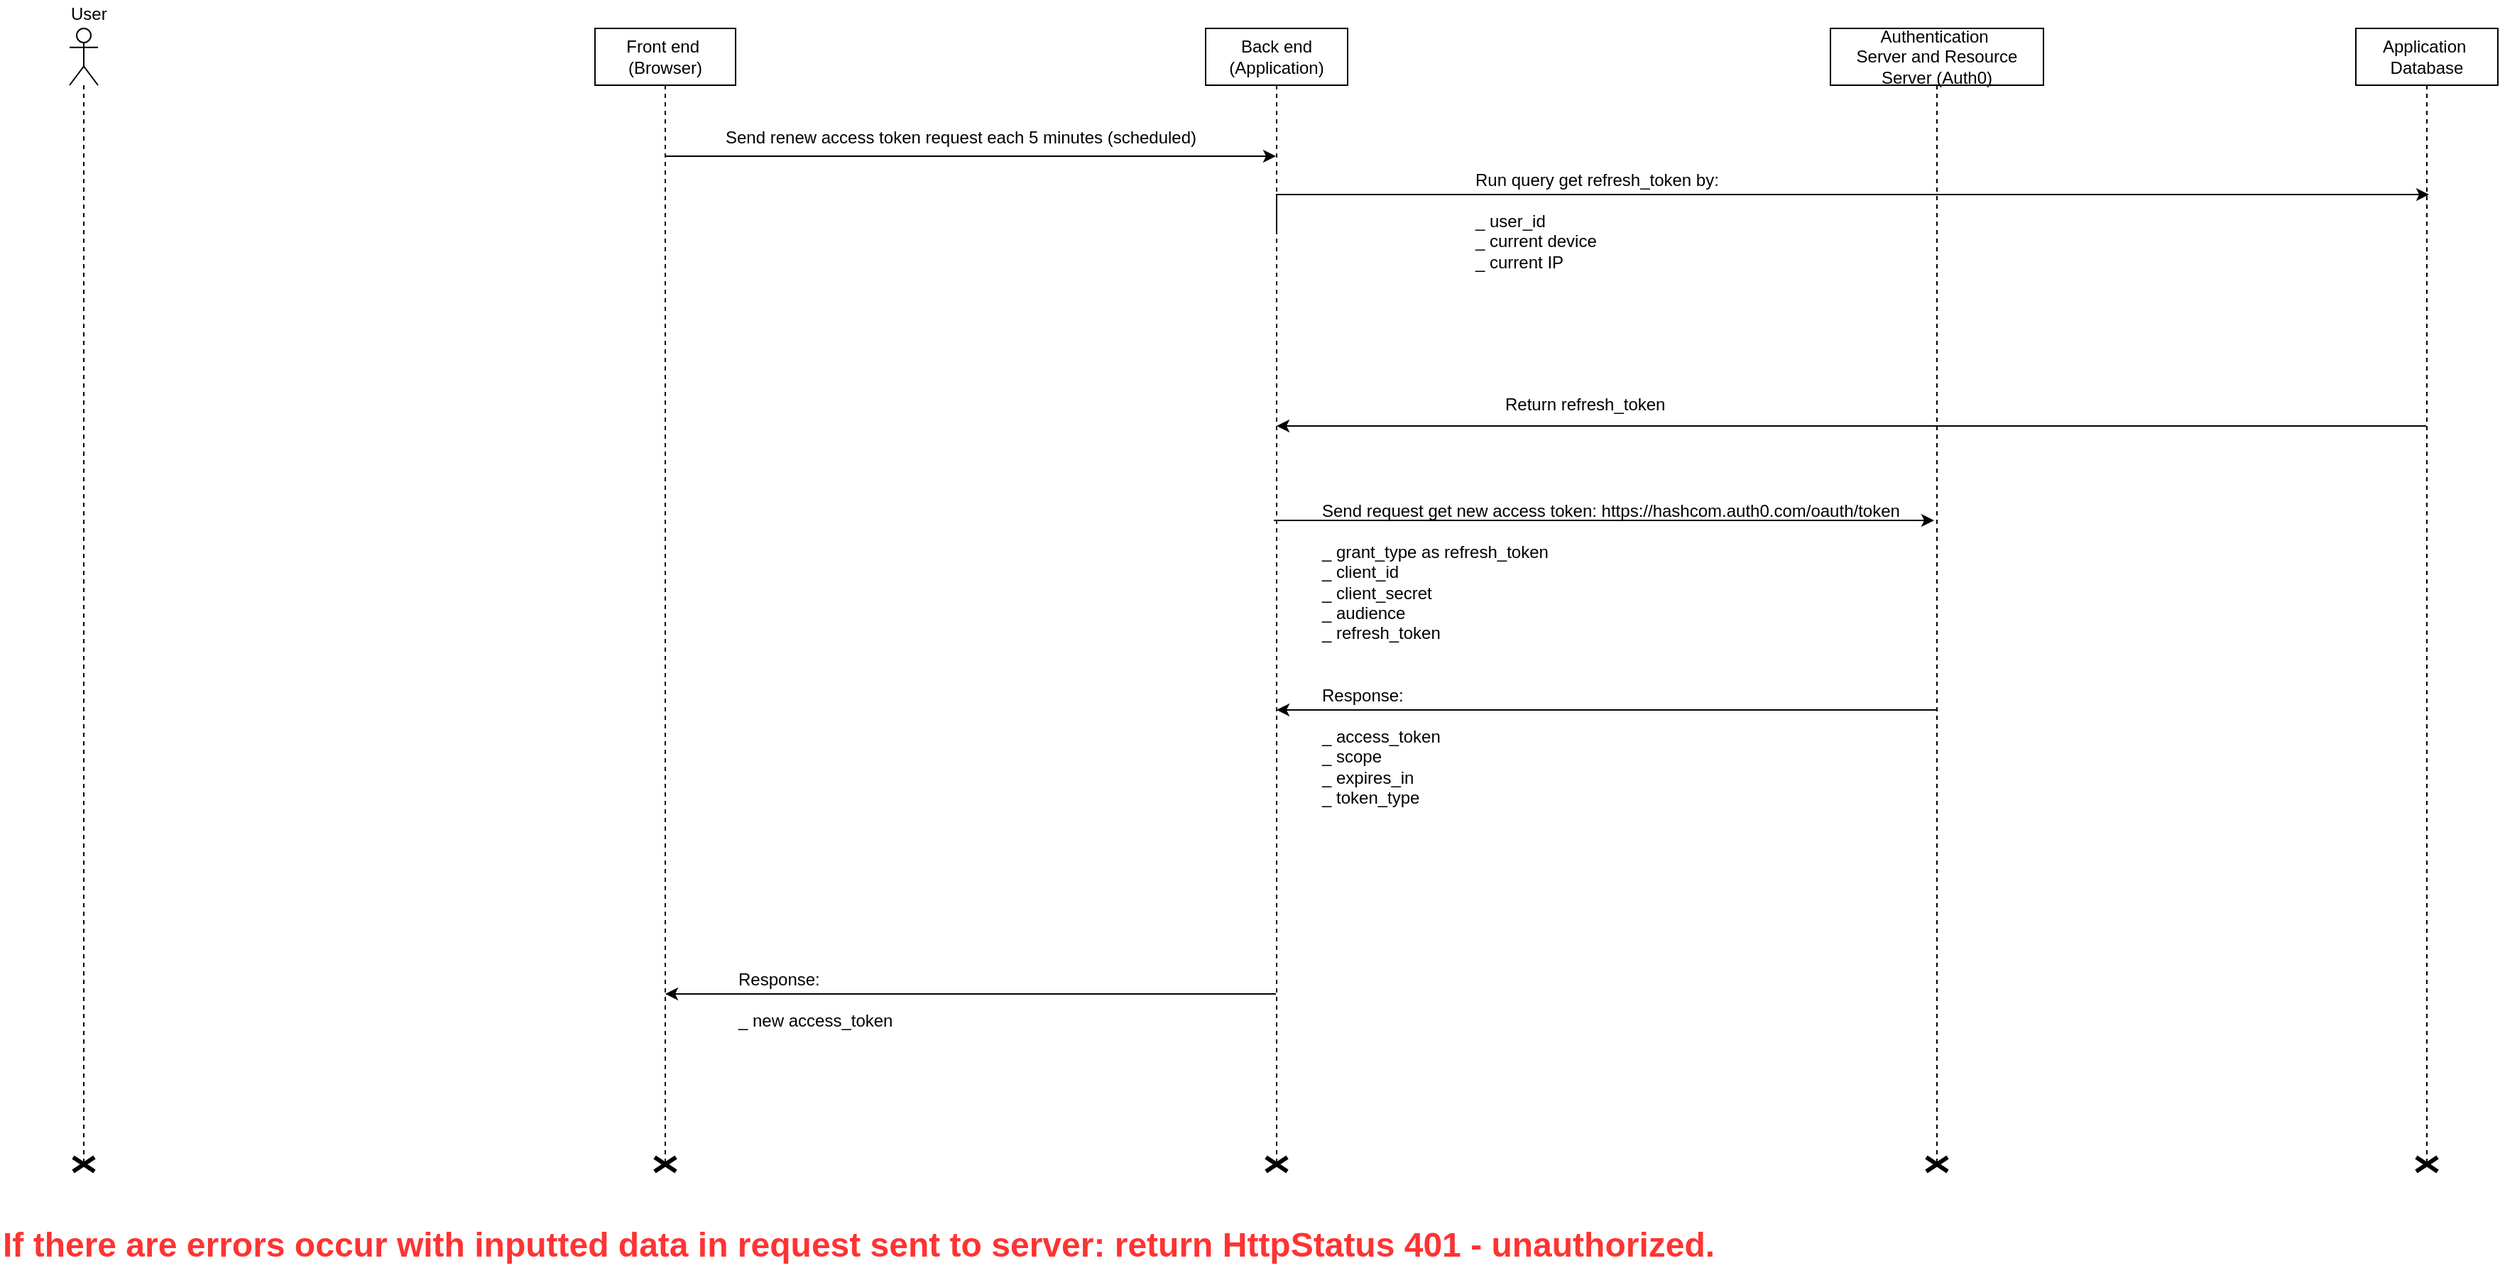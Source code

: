 <mxfile version="10.7.5" type="github"><diagram id="4n-twZM1uSqUzfRzEDH1" name="Page-1"><mxGraphModel dx="1632" dy="787" grid="1" gridSize="10" guides="1" tooltips="1" connect="1" arrows="1" fold="1" page="1" pageScale="1" pageWidth="2339" pageHeight="3300" math="0" shadow="0"><root><mxCell id="0"/><mxCell id="1" parent="0"/><mxCell id="tWPkS0rgdueXWDuHdZKd-1" style="edgeStyle=orthogonalEdgeStyle;rounded=0;orthogonalLoop=1;jettySize=auto;html=1;" parent="1" source="tWPkS0rgdueXWDuHdZKd-2" target="tWPkS0rgdueXWDuHdZKd-7" edge="1"><mxGeometry relative="1" as="geometry"><Array as="points"><mxPoint x="790" y="130"/><mxPoint x="790" y="130"/></Array></mxGeometry></mxCell><mxCell id="tWPkS0rgdueXWDuHdZKd-2" value="Front end&amp;nbsp;&lt;br&gt;(Browser)&lt;br&gt;" style="shape=umlLifeline;perimeter=lifelinePerimeter;whiteSpace=wrap;html=1;container=1;collapsible=0;recursiveResize=0;outlineConnect=0;" parent="1" vertex="1"><mxGeometry x="520" y="40" width="99" height="800" as="geometry"/></mxCell><mxCell id="tWPkS0rgdueXWDuHdZKd-3" value="Authentication&amp;nbsp;&lt;br&gt;Server and Resource Server (Auth0)&lt;br&gt;" style="shape=umlLifeline;perimeter=lifelinePerimeter;whiteSpace=wrap;html=1;container=1;collapsible=0;recursiveResize=0;outlineConnect=0;" parent="1" vertex="1"><mxGeometry x="1390" y="40" width="150" height="800" as="geometry"/></mxCell><mxCell id="tWPkS0rgdueXWDuHdZKd-5" style="edgeStyle=orthogonalEdgeStyle;rounded=0;orthogonalLoop=1;jettySize=auto;html=1;" parent="1" source="tWPkS0rgdueXWDuHdZKd-7" target="tWPkS0rgdueXWDuHdZKd-2" edge="1"><mxGeometry relative="1" as="geometry"><Array as="points"><mxPoint x="920" y="720"/><mxPoint x="920" y="720"/></Array></mxGeometry></mxCell><mxCell id="tWPkS0rgdueXWDuHdZKd-7" value="Back end&lt;br&gt;(Application)&lt;br&gt;" style="shape=umlLifeline;perimeter=lifelinePerimeter;whiteSpace=wrap;html=1;container=1;collapsible=0;recursiveResize=0;outlineConnect=0;" parent="1" vertex="1"><mxGeometry x="950" y="40" width="100" height="800" as="geometry"/></mxCell><mxCell id="tWPkS0rgdueXWDuHdZKd-9" value="Send renew access token request each 5 minutes (scheduled)&lt;br&gt;&lt;br&gt;" style="text;html=1;resizable=0;points=[];autosize=1;align=left;verticalAlign=top;spacingTop=-4;" parent="1" vertex="1"><mxGeometry x="610" y="107" width="350" height="30" as="geometry"/></mxCell><mxCell id="tWPkS0rgdueXWDuHdZKd-11" value="" style="shape=umlLifeline;participant=umlActor;perimeter=lifelinePerimeter;whiteSpace=wrap;html=1;container=1;collapsible=0;recursiveResize=0;verticalAlign=top;spacingTop=36;labelBackgroundColor=#ffffff;outlineConnect=0;" parent="1" vertex="1"><mxGeometry x="150" y="40" width="20" height="800" as="geometry"/></mxCell><mxCell id="tWPkS0rgdueXWDuHdZKd-12" value="User&amp;nbsp;&lt;br&gt;" style="text;html=1;resizable=0;points=[];autosize=1;align=left;verticalAlign=top;spacingTop=-4;" parent="1" vertex="1"><mxGeometry x="149" y="20" width="40" height="20" as="geometry"/></mxCell><mxCell id="tWPkS0rgdueXWDuHdZKd-39" style="edgeStyle=orthogonalEdgeStyle;rounded=0;orthogonalLoop=1;jettySize=auto;html=1;" parent="1" source="tWPkS0rgdueXWDuHdZKd-14" target="tWPkS0rgdueXWDuHdZKd-7" edge="1"><mxGeometry relative="1" as="geometry"><Array as="points"><mxPoint x="1520" y="320"/><mxPoint x="1520" y="320"/></Array></mxGeometry></mxCell><mxCell id="tWPkS0rgdueXWDuHdZKd-14" value="Application&amp;nbsp;&lt;br&gt;Database&lt;br&gt;" style="shape=umlLifeline;perimeter=lifelinePerimeter;whiteSpace=wrap;html=1;container=1;collapsible=0;recursiveResize=0;outlineConnect=0;" parent="1" vertex="1"><mxGeometry x="1760" y="40" width="100" height="800" as="geometry"/></mxCell><mxCell id="tWPkS0rgdueXWDuHdZKd-16" value="Response:&lt;br&gt;&lt;br&gt;_ new access_token&lt;br&gt;" style="text;html=1;resizable=0;points=[];autosize=1;align=left;verticalAlign=top;spacingTop=-4;" parent="1" vertex="1"><mxGeometry x="619" y="700" width="120" height="40" as="geometry"/></mxCell><mxCell id="tWPkS0rgdueXWDuHdZKd-17" value="&lt;font style=&quot;font-size: 24px&quot; color=&quot;#ff3333&quot;&gt;If there are errors occur with inputted data in request sent to server: return HttpStatus 401 - unauthorized.&lt;/font&gt;&lt;br&gt;" style="text;html=1;resizable=0;points=[];autosize=1;align=left;verticalAlign=top;spacingTop=-4;fontStyle=1" parent="1" vertex="1"><mxGeometry x="101" y="880" width="1130" height="20" as="geometry"/></mxCell><mxCell id="tWPkS0rgdueXWDuHdZKd-20" style="edgeStyle=orthogonalEdgeStyle;rounded=0;orthogonalLoop=1;jettySize=auto;html=1;" parent="1" edge="1"><mxGeometry relative="1" as="geometry"><Array as="points"><mxPoint x="1000" y="157"/></Array><mxPoint x="1000" y="185" as="sourcePoint"/><mxPoint x="1811.5" y="157" as="targetPoint"/></mxGeometry></mxCell><mxCell id="tWPkS0rgdueXWDuHdZKd-21" value="&lt;span&gt;Run query get refresh_token by:&lt;br&gt;&lt;br&gt;_ user_id&lt;br&gt;&lt;/span&gt;_ current device&lt;br&gt;_ current IP&lt;br&gt;" style="text;html=1;resizable=0;points=[];autosize=1;align=left;verticalAlign=top;spacingTop=-4;" parent="1" vertex="1"><mxGeometry x="1138" y="137" width="190" height="70" as="geometry"/></mxCell><mxCell id="tWPkS0rgdueXWDuHdZKd-23" style="edgeStyle=orthogonalEdgeStyle;rounded=0;orthogonalLoop=1;jettySize=auto;html=1;" parent="1" edge="1"><mxGeometry relative="1" as="geometry"><Array as="points"><mxPoint x="1228.5" y="386.5"/><mxPoint x="1228.5" y="386.5"/></Array><mxPoint x="998" y="386.5" as="sourcePoint"/><mxPoint x="1463" y="386.5" as="targetPoint"/></mxGeometry></mxCell><mxCell id="tWPkS0rgdueXWDuHdZKd-24" value="Send request get new access token:&amp;nbsp;&lt;span&gt;https://hashcom.auth0.com/oauth/token&lt;br&gt;&lt;/span&gt;&lt;br&gt;_ grant_type as refresh_token&lt;br&gt;_ client_id&lt;br&gt;_ client_secret&lt;br&gt;_ audience&lt;br&gt;_&amp;nbsp;&lt;span&gt;refresh_token&lt;/span&gt;&lt;br&gt;" style="text;html=1;resizable=0;points=[];autosize=1;align=left;verticalAlign=top;spacingTop=-4;" parent="1" vertex="1"><mxGeometry x="1030" y="370" width="420" height="100" as="geometry"/></mxCell><mxCell id="tWPkS0rgdueXWDuHdZKd-25" style="edgeStyle=orthogonalEdgeStyle;rounded=0;orthogonalLoop=1;jettySize=auto;html=1;" parent="1" edge="1"><mxGeometry relative="1" as="geometry"><Array as="points"><mxPoint x="1220.5" y="520"/><mxPoint x="1220.5" y="520"/></Array><mxPoint x="1465" y="520" as="sourcePoint"/><mxPoint x="1000" y="520" as="targetPoint"/></mxGeometry></mxCell><mxCell id="tWPkS0rgdueXWDuHdZKd-26" value="Response:&lt;br&gt;&lt;br&gt;_&amp;nbsp;access_token&lt;br&gt;_ scope&lt;br&gt;_ expires_in&lt;br&gt;_ token_type&lt;br&gt;" style="text;html=1;resizable=0;points=[];autosize=1;align=left;verticalAlign=top;spacingTop=-4;" parent="1" vertex="1"><mxGeometry x="1030" y="500" width="100" height="90" as="geometry"/></mxCell><mxCell id="tWPkS0rgdueXWDuHdZKd-32" value="" style="shape=umlDestroy;whiteSpace=wrap;html=1;strokeWidth=3;" parent="1" vertex="1"><mxGeometry x="1457.5" y="835" width="15" height="10" as="geometry"/></mxCell><mxCell id="tWPkS0rgdueXWDuHdZKd-33" value="" style="shape=umlDestroy;whiteSpace=wrap;html=1;strokeWidth=3;" parent="1" vertex="1"><mxGeometry x="152.5" y="835" width="15" height="10" as="geometry"/></mxCell><mxCell id="tWPkS0rgdueXWDuHdZKd-34" value="" style="shape=umlDestroy;whiteSpace=wrap;html=1;strokeWidth=3;" parent="1" vertex="1"><mxGeometry x="562" y="835" width="15" height="10" as="geometry"/></mxCell><mxCell id="tWPkS0rgdueXWDuHdZKd-35" value="" style="shape=umlDestroy;whiteSpace=wrap;html=1;strokeWidth=3;" parent="1" vertex="1"><mxGeometry x="992.5" y="835" width="15" height="10" as="geometry"/></mxCell><mxCell id="tWPkS0rgdueXWDuHdZKd-36" value="" style="shape=umlDestroy;whiteSpace=wrap;html=1;strokeWidth=3;" parent="1" vertex="1"><mxGeometry x="1802.5" y="835" width="15" height="10" as="geometry"/></mxCell><mxCell id="tWPkS0rgdueXWDuHdZKd-40" value="Return refresh_token" style="text;html=1;resizable=0;points=[];autosize=1;align=left;verticalAlign=top;spacingTop=-4;" parent="1" vertex="1"><mxGeometry x="1159" y="295" width="130" height="20" as="geometry"/></mxCell></root></mxGraphModel></diagram></mxfile>